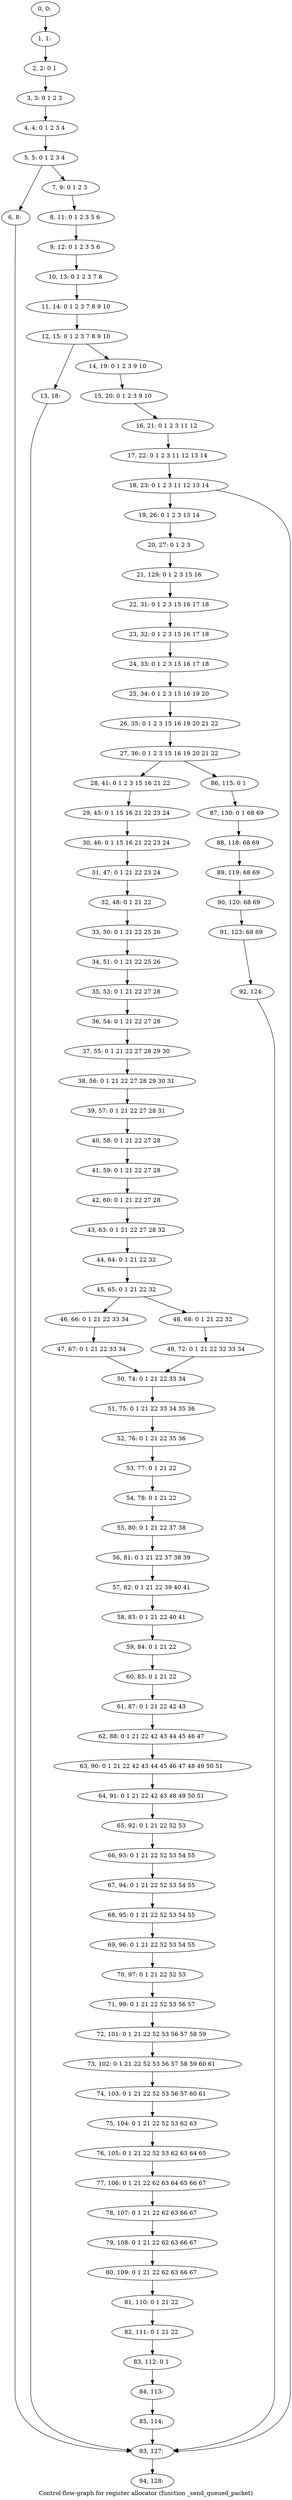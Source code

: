 digraph G {
graph [label="Control-flow-graph for register allocator (function _send_queued_packet)"]
0[label="0, 0: "];
1[label="1, 1: "];
2[label="2, 2: 0 1 "];
3[label="3, 3: 0 1 2 3 "];
4[label="4, 4: 0 1 2 3 4 "];
5[label="5, 5: 0 1 2 3 4 "];
6[label="6, 8: "];
7[label="7, 9: 0 1 2 3 "];
8[label="8, 11: 0 1 2 3 5 6 "];
9[label="9, 12: 0 1 2 3 5 6 "];
10[label="10, 13: 0 1 2 3 7 8 "];
11[label="11, 14: 0 1 2 3 7 8 9 10 "];
12[label="12, 15: 0 1 2 3 7 8 9 10 "];
13[label="13, 18: "];
14[label="14, 19: 0 1 2 3 9 10 "];
15[label="15, 20: 0 1 2 3 9 10 "];
16[label="16, 21: 0 1 2 3 11 12 "];
17[label="17, 22: 0 1 2 3 11 12 13 14 "];
18[label="18, 23: 0 1 2 3 11 12 13 14 "];
19[label="19, 26: 0 1 2 3 13 14 "];
20[label="20, 27: 0 1 2 3 "];
21[label="21, 129: 0 1 2 3 15 16 "];
22[label="22, 31: 0 1 2 3 15 16 17 18 "];
23[label="23, 32: 0 1 2 3 15 16 17 18 "];
24[label="24, 33: 0 1 2 3 15 16 17 18 "];
25[label="25, 34: 0 1 2 3 15 16 19 20 "];
26[label="26, 35: 0 1 2 3 15 16 19 20 21 22 "];
27[label="27, 36: 0 1 2 3 15 16 19 20 21 22 "];
28[label="28, 41: 0 1 2 3 15 16 21 22 "];
29[label="29, 45: 0 1 15 16 21 22 23 24 "];
30[label="30, 46: 0 1 15 16 21 22 23 24 "];
31[label="31, 47: 0 1 21 22 23 24 "];
32[label="32, 48: 0 1 21 22 "];
33[label="33, 50: 0 1 21 22 25 26 "];
34[label="34, 51: 0 1 21 22 25 26 "];
35[label="35, 53: 0 1 21 22 27 28 "];
36[label="36, 54: 0 1 21 22 27 28 "];
37[label="37, 55: 0 1 21 22 27 28 29 30 "];
38[label="38, 56: 0 1 21 22 27 28 29 30 31 "];
39[label="39, 57: 0 1 21 22 27 28 31 "];
40[label="40, 58: 0 1 21 22 27 28 "];
41[label="41, 59: 0 1 21 22 27 28 "];
42[label="42, 60: 0 1 21 22 27 28 "];
43[label="43, 63: 0 1 21 22 27 28 32 "];
44[label="44, 64: 0 1 21 22 32 "];
45[label="45, 65: 0 1 21 22 32 "];
46[label="46, 66: 0 1 21 22 33 34 "];
47[label="47, 67: 0 1 21 22 33 34 "];
48[label="48, 68: 0 1 21 22 32 "];
49[label="49, 72: 0 1 21 22 32 33 34 "];
50[label="50, 74: 0 1 21 22 33 34 "];
51[label="51, 75: 0 1 21 22 33 34 35 36 "];
52[label="52, 76: 0 1 21 22 35 36 "];
53[label="53, 77: 0 1 21 22 "];
54[label="54, 78: 0 1 21 22 "];
55[label="55, 80: 0 1 21 22 37 38 "];
56[label="56, 81: 0 1 21 22 37 38 39 "];
57[label="57, 82: 0 1 21 22 39 40 41 "];
58[label="58, 83: 0 1 21 22 40 41 "];
59[label="59, 84: 0 1 21 22 "];
60[label="60, 85: 0 1 21 22 "];
61[label="61, 87: 0 1 21 22 42 43 "];
62[label="62, 88: 0 1 21 22 42 43 44 45 46 47 "];
63[label="63, 90: 0 1 21 22 42 43 44 45 46 47 48 49 50 51 "];
64[label="64, 91: 0 1 21 22 42 43 48 49 50 51 "];
65[label="65, 92: 0 1 21 22 52 53 "];
66[label="66, 93: 0 1 21 22 52 53 54 55 "];
67[label="67, 94: 0 1 21 22 52 53 54 55 "];
68[label="68, 95: 0 1 21 22 52 53 54 55 "];
69[label="69, 96: 0 1 21 22 52 53 54 55 "];
70[label="70, 97: 0 1 21 22 52 53 "];
71[label="71, 99: 0 1 21 22 52 53 56 57 "];
72[label="72, 101: 0 1 21 22 52 53 56 57 58 59 "];
73[label="73, 102: 0 1 21 22 52 53 56 57 58 59 60 61 "];
74[label="74, 103: 0 1 21 22 52 53 56 57 60 61 "];
75[label="75, 104: 0 1 21 22 52 53 62 63 "];
76[label="76, 105: 0 1 21 22 52 53 62 63 64 65 "];
77[label="77, 106: 0 1 21 22 62 63 64 65 66 67 "];
78[label="78, 107: 0 1 21 22 62 63 66 67 "];
79[label="79, 108: 0 1 21 22 62 63 66 67 "];
80[label="80, 109: 0 1 21 22 62 63 66 67 "];
81[label="81, 110: 0 1 21 22 "];
82[label="82, 111: 0 1 21 22 "];
83[label="83, 112: 0 1 "];
84[label="84, 113: "];
85[label="85, 114: "];
86[label="86, 115: 0 1 "];
87[label="87, 130: 0 1 68 69 "];
88[label="88, 118: 68 69 "];
89[label="89, 119: 68 69 "];
90[label="90, 120: 68 69 "];
91[label="91, 123: 68 69 "];
92[label="92, 124: "];
93[label="93, 127: "];
94[label="94, 128: "];
0->1 ;
1->2 ;
2->3 ;
3->4 ;
4->5 ;
5->6 ;
5->7 ;
6->93 ;
7->8 ;
8->9 ;
9->10 ;
10->11 ;
11->12 ;
12->13 ;
12->14 ;
13->93 ;
14->15 ;
15->16 ;
16->17 ;
17->18 ;
18->19 ;
18->93 ;
19->20 ;
20->21 ;
21->22 ;
22->23 ;
23->24 ;
24->25 ;
25->26 ;
26->27 ;
27->28 ;
27->86 ;
28->29 ;
29->30 ;
30->31 ;
31->32 ;
32->33 ;
33->34 ;
34->35 ;
35->36 ;
36->37 ;
37->38 ;
38->39 ;
39->40 ;
40->41 ;
41->42 ;
42->43 ;
43->44 ;
44->45 ;
45->46 ;
45->48 ;
46->47 ;
47->50 ;
48->49 ;
49->50 ;
50->51 ;
51->52 ;
52->53 ;
53->54 ;
54->55 ;
55->56 ;
56->57 ;
57->58 ;
58->59 ;
59->60 ;
60->61 ;
61->62 ;
62->63 ;
63->64 ;
64->65 ;
65->66 ;
66->67 ;
67->68 ;
68->69 ;
69->70 ;
70->71 ;
71->72 ;
72->73 ;
73->74 ;
74->75 ;
75->76 ;
76->77 ;
77->78 ;
78->79 ;
79->80 ;
80->81 ;
81->82 ;
82->83 ;
83->84 ;
84->85 ;
85->93 ;
86->87 ;
87->88 ;
88->89 ;
89->90 ;
90->91 ;
91->92 ;
92->93 ;
93->94 ;
}
